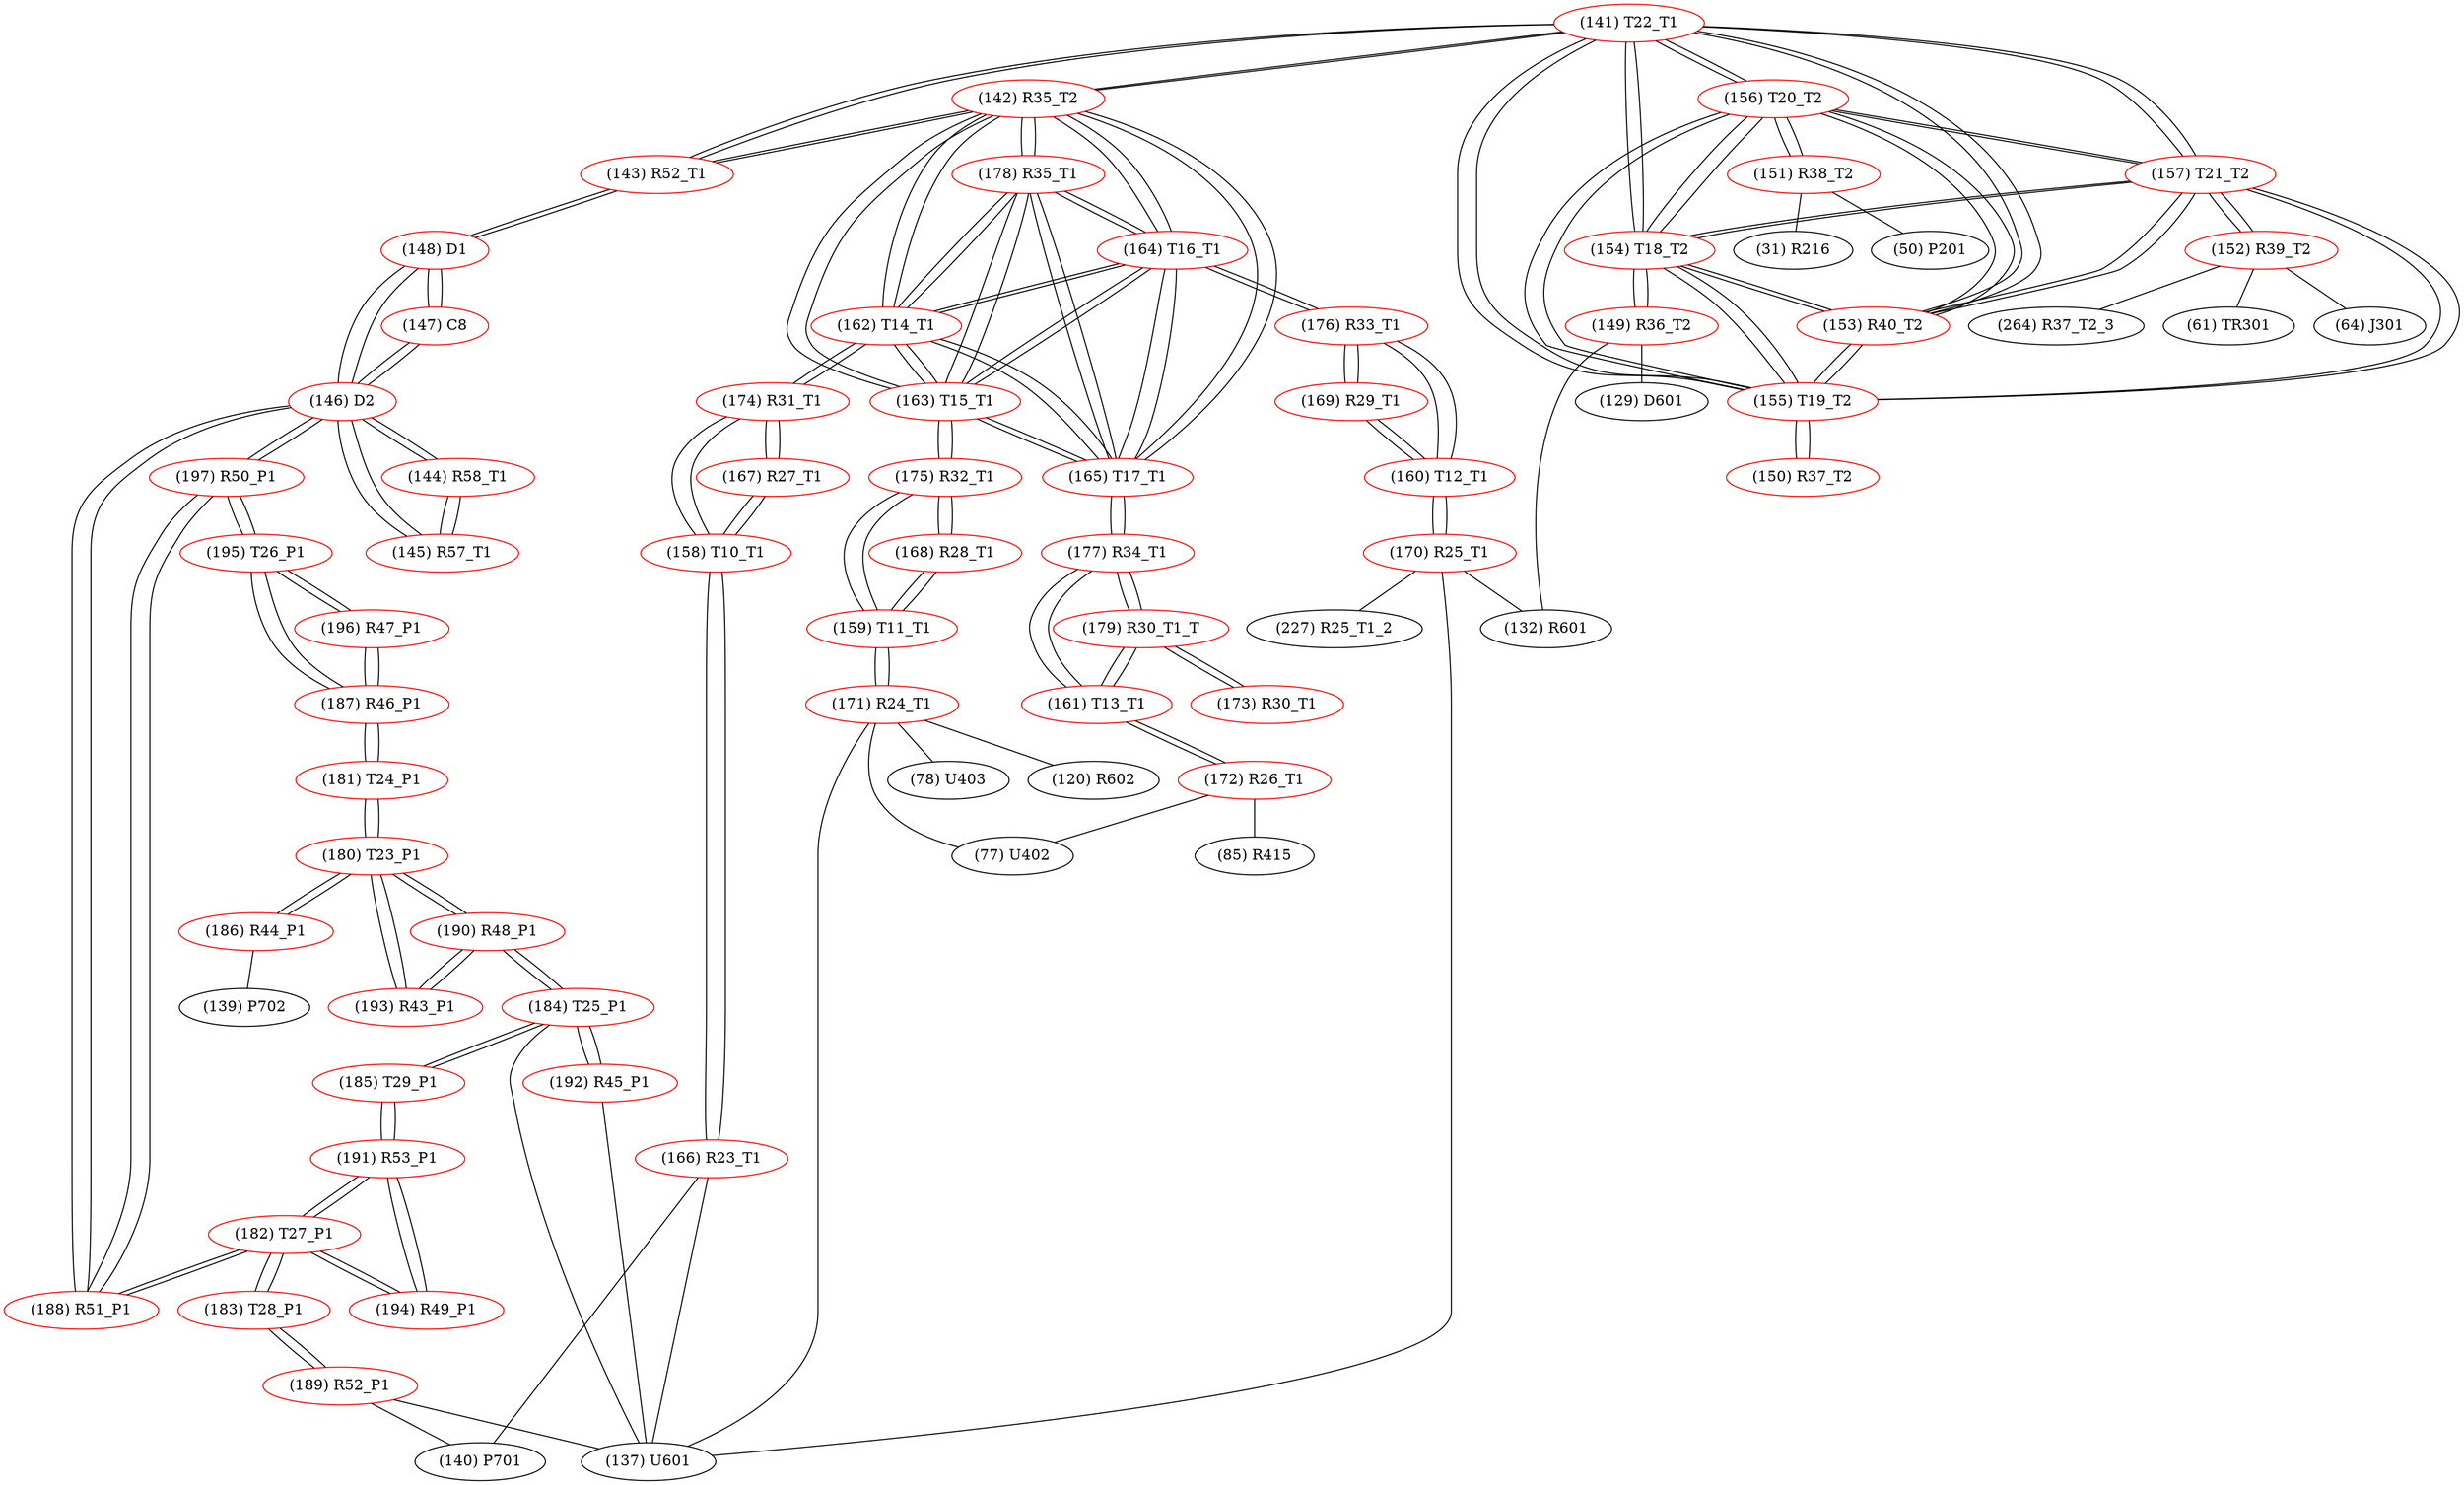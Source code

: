 graph {
	141 [label="(141) T22_T1" color=red]
	142 [label="(142) R35_T2"]
	143 [label="(143) R52_T1"]
	156 [label="(156) T20_T2"]
	157 [label="(157) T21_T2"]
	155 [label="(155) T19_T2"]
	153 [label="(153) R40_T2"]
	154 [label="(154) T18_T2"]
	142 [label="(142) R35_T2" color=red]
	143 [label="(143) R52_T1"]
	141 [label="(141) T22_T1"]
	162 [label="(162) T14_T1"]
	163 [label="(163) T15_T1"]
	165 [label="(165) T17_T1"]
	164 [label="(164) T16_T1"]
	178 [label="(178) R35_T1"]
	143 [label="(143) R52_T1" color=red]
	148 [label="(148) D1"]
	142 [label="(142) R35_T2"]
	141 [label="(141) T22_T1"]
	144 [label="(144) R58_T1" color=red]
	145 [label="(145) R57_T1"]
	146 [label="(146) D2"]
	145 [label="(145) R57_T1" color=red]
	146 [label="(146) D2"]
	144 [label="(144) R58_T1"]
	146 [label="(146) D2" color=red]
	148 [label="(148) D1"]
	147 [label="(147) C8"]
	145 [label="(145) R57_T1"]
	144 [label="(144) R58_T1"]
	188 [label="(188) R51_P1"]
	197 [label="(197) R50_P1"]
	147 [label="(147) C8" color=red]
	148 [label="(148) D1"]
	146 [label="(146) D2"]
	148 [label="(148) D1" color=red]
	146 [label="(146) D2"]
	147 [label="(147) C8"]
	143 [label="(143) R52_T1"]
	149 [label="(149) R36_T2" color=red]
	129 [label="(129) D601"]
	132 [label="(132) R601"]
	154 [label="(154) T18_T2"]
	150 [label="(150) R37_T2" color=red]
	155 [label="(155) T19_T2"]
	151 [label="(151) R38_T2" color=red]
	50 [label="(50) P201"]
	31 [label="(31) R216"]
	156 [label="(156) T20_T2"]
	152 [label="(152) R39_T2" color=red]
	61 [label="(61) TR301"]
	64 [label="(64) J301"]
	264 [label="(264) R37_T2_3"]
	157 [label="(157) T21_T2"]
	153 [label="(153) R40_T2" color=red]
	156 [label="(156) T20_T2"]
	157 [label="(157) T21_T2"]
	155 [label="(155) T19_T2"]
	141 [label="(141) T22_T1"]
	154 [label="(154) T18_T2"]
	154 [label="(154) T18_T2" color=red]
	156 [label="(156) T20_T2"]
	157 [label="(157) T21_T2"]
	155 [label="(155) T19_T2"]
	153 [label="(153) R40_T2"]
	141 [label="(141) T22_T1"]
	149 [label="(149) R36_T2"]
	155 [label="(155) T19_T2" color=red]
	156 [label="(156) T20_T2"]
	157 [label="(157) T21_T2"]
	153 [label="(153) R40_T2"]
	141 [label="(141) T22_T1"]
	154 [label="(154) T18_T2"]
	150 [label="(150) R37_T2"]
	156 [label="(156) T20_T2" color=red]
	157 [label="(157) T21_T2"]
	155 [label="(155) T19_T2"]
	153 [label="(153) R40_T2"]
	141 [label="(141) T22_T1"]
	154 [label="(154) T18_T2"]
	151 [label="(151) R38_T2"]
	157 [label="(157) T21_T2" color=red]
	156 [label="(156) T20_T2"]
	155 [label="(155) T19_T2"]
	153 [label="(153) R40_T2"]
	141 [label="(141) T22_T1"]
	154 [label="(154) T18_T2"]
	152 [label="(152) R39_T2"]
	158 [label="(158) T10_T1" color=red]
	166 [label="(166) R23_T1"]
	174 [label="(174) R31_T1"]
	167 [label="(167) R27_T1"]
	159 [label="(159) T11_T1" color=red]
	171 [label="(171) R24_T1"]
	175 [label="(175) R32_T1"]
	168 [label="(168) R28_T1"]
	160 [label="(160) T12_T1" color=red]
	176 [label="(176) R33_T1"]
	169 [label="(169) R29_T1"]
	170 [label="(170) R25_T1"]
	161 [label="(161) T13_T1" color=red]
	177 [label="(177) R34_T1"]
	179 [label="(179) R30_T1_T"]
	172 [label="(172) R26_T1"]
	162 [label="(162) T14_T1" color=red]
	163 [label="(163) T15_T1"]
	165 [label="(165) T17_T1"]
	164 [label="(164) T16_T1"]
	178 [label="(178) R35_T1"]
	142 [label="(142) R35_T2"]
	174 [label="(174) R31_T1"]
	163 [label="(163) T15_T1" color=red]
	162 [label="(162) T14_T1"]
	165 [label="(165) T17_T1"]
	164 [label="(164) T16_T1"]
	178 [label="(178) R35_T1"]
	142 [label="(142) R35_T2"]
	175 [label="(175) R32_T1"]
	164 [label="(164) T16_T1" color=red]
	162 [label="(162) T14_T1"]
	163 [label="(163) T15_T1"]
	165 [label="(165) T17_T1"]
	178 [label="(178) R35_T1"]
	142 [label="(142) R35_T2"]
	176 [label="(176) R33_T1"]
	165 [label="(165) T17_T1" color=red]
	162 [label="(162) T14_T1"]
	163 [label="(163) T15_T1"]
	164 [label="(164) T16_T1"]
	178 [label="(178) R35_T1"]
	142 [label="(142) R35_T2"]
	177 [label="(177) R34_T1"]
	166 [label="(166) R23_T1" color=red]
	137 [label="(137) U601"]
	140 [label="(140) P701"]
	158 [label="(158) T10_T1"]
	167 [label="(167) R27_T1" color=red]
	174 [label="(174) R31_T1"]
	158 [label="(158) T10_T1"]
	168 [label="(168) R28_T1" color=red]
	175 [label="(175) R32_T1"]
	159 [label="(159) T11_T1"]
	169 [label="(169) R29_T1" color=red]
	176 [label="(176) R33_T1"]
	160 [label="(160) T12_T1"]
	170 [label="(170) R25_T1" color=red]
	137 [label="(137) U601"]
	132 [label="(132) R601"]
	227 [label="(227) R25_T1_2"]
	160 [label="(160) T12_T1"]
	171 [label="(171) R24_T1" color=red]
	78 [label="(78) U403"]
	137 [label="(137) U601"]
	120 [label="(120) R602"]
	77 [label="(77) U402"]
	159 [label="(159) T11_T1"]
	172 [label="(172) R26_T1" color=red]
	85 [label="(85) R415"]
	77 [label="(77) U402"]
	161 [label="(161) T13_T1"]
	173 [label="(173) R30_T1" color=red]
	179 [label="(179) R30_T1_T"]
	174 [label="(174) R31_T1" color=red]
	167 [label="(167) R27_T1"]
	158 [label="(158) T10_T1"]
	162 [label="(162) T14_T1"]
	175 [label="(175) R32_T1" color=red]
	163 [label="(163) T15_T1"]
	159 [label="(159) T11_T1"]
	168 [label="(168) R28_T1"]
	176 [label="(176) R33_T1" color=red]
	164 [label="(164) T16_T1"]
	169 [label="(169) R29_T1"]
	160 [label="(160) T12_T1"]
	177 [label="(177) R34_T1" color=red]
	165 [label="(165) T17_T1"]
	161 [label="(161) T13_T1"]
	179 [label="(179) R30_T1_T"]
	178 [label="(178) R35_T1" color=red]
	162 [label="(162) T14_T1"]
	163 [label="(163) T15_T1"]
	165 [label="(165) T17_T1"]
	164 [label="(164) T16_T1"]
	142 [label="(142) R35_T2"]
	179 [label="(179) R30_T1_T" color=red]
	161 [label="(161) T13_T1"]
	177 [label="(177) R34_T1"]
	173 [label="(173) R30_T1"]
	180 [label="(180) T23_P1" color=red]
	190 [label="(190) R48_P1"]
	193 [label="(193) R43_P1"]
	181 [label="(181) T24_P1"]
	186 [label="(186) R44_P1"]
	181 [label="(181) T24_P1" color=red]
	187 [label="(187) R46_P1"]
	180 [label="(180) T23_P1"]
	182 [label="(182) T27_P1" color=red]
	188 [label="(188) R51_P1"]
	183 [label="(183) T28_P1"]
	191 [label="(191) R53_P1"]
	194 [label="(194) R49_P1"]
	183 [label="(183) T28_P1" color=red]
	189 [label="(189) R52_P1"]
	182 [label="(182) T27_P1"]
	184 [label="(184) T25_P1" color=red]
	185 [label="(185) T29_P1"]
	190 [label="(190) R48_P1"]
	192 [label="(192) R45_P1"]
	137 [label="(137) U601"]
	185 [label="(185) T29_P1" color=red]
	184 [label="(184) T25_P1"]
	191 [label="(191) R53_P1"]
	186 [label="(186) R44_P1" color=red]
	139 [label="(139) P702"]
	180 [label="(180) T23_P1"]
	187 [label="(187) R46_P1" color=red]
	195 [label="(195) T26_P1"]
	196 [label="(196) R47_P1"]
	181 [label="(181) T24_P1"]
	188 [label="(188) R51_P1" color=red]
	182 [label="(182) T27_P1"]
	197 [label="(197) R50_P1"]
	146 [label="(146) D2"]
	189 [label="(189) R52_P1" color=red]
	140 [label="(140) P701"]
	137 [label="(137) U601"]
	183 [label="(183) T28_P1"]
	190 [label="(190) R48_P1" color=red]
	184 [label="(184) T25_P1"]
	180 [label="(180) T23_P1"]
	193 [label="(193) R43_P1"]
	191 [label="(191) R53_P1" color=red]
	185 [label="(185) T29_P1"]
	182 [label="(182) T27_P1"]
	194 [label="(194) R49_P1"]
	192 [label="(192) R45_P1" color=red]
	184 [label="(184) T25_P1"]
	137 [label="(137) U601"]
	193 [label="(193) R43_P1" color=red]
	190 [label="(190) R48_P1"]
	180 [label="(180) T23_P1"]
	194 [label="(194) R49_P1" color=red]
	182 [label="(182) T27_P1"]
	191 [label="(191) R53_P1"]
	195 [label="(195) T26_P1" color=red]
	197 [label="(197) R50_P1"]
	187 [label="(187) R46_P1"]
	196 [label="(196) R47_P1"]
	196 [label="(196) R47_P1" color=red]
	195 [label="(195) T26_P1"]
	187 [label="(187) R46_P1"]
	197 [label="(197) R50_P1" color=red]
	195 [label="(195) T26_P1"]
	188 [label="(188) R51_P1"]
	146 [label="(146) D2"]
	141 -- 142
	141 -- 143
	141 -- 156
	141 -- 157
	141 -- 155
	141 -- 153
	141 -- 154
	142 -- 143
	142 -- 141
	142 -- 162
	142 -- 163
	142 -- 165
	142 -- 164
	142 -- 178
	143 -- 148
	143 -- 142
	143 -- 141
	144 -- 145
	144 -- 146
	145 -- 146
	145 -- 144
	146 -- 148
	146 -- 147
	146 -- 145
	146 -- 144
	146 -- 188
	146 -- 197
	147 -- 148
	147 -- 146
	148 -- 146
	148 -- 147
	148 -- 143
	149 -- 129
	149 -- 132
	149 -- 154
	150 -- 155
	151 -- 50
	151 -- 31
	151 -- 156
	152 -- 61
	152 -- 64
	152 -- 264
	152 -- 157
	153 -- 156
	153 -- 157
	153 -- 155
	153 -- 141
	153 -- 154
	154 -- 156
	154 -- 157
	154 -- 155
	154 -- 153
	154 -- 141
	154 -- 149
	155 -- 156
	155 -- 157
	155 -- 153
	155 -- 141
	155 -- 154
	155 -- 150
	156 -- 157
	156 -- 155
	156 -- 153
	156 -- 141
	156 -- 154
	156 -- 151
	157 -- 156
	157 -- 155
	157 -- 153
	157 -- 141
	157 -- 154
	157 -- 152
	158 -- 166
	158 -- 174
	158 -- 167
	159 -- 171
	159 -- 175
	159 -- 168
	160 -- 176
	160 -- 169
	160 -- 170
	161 -- 177
	161 -- 179
	161 -- 172
	162 -- 163
	162 -- 165
	162 -- 164
	162 -- 178
	162 -- 142
	162 -- 174
	163 -- 162
	163 -- 165
	163 -- 164
	163 -- 178
	163 -- 142
	163 -- 175
	164 -- 162
	164 -- 163
	164 -- 165
	164 -- 178
	164 -- 142
	164 -- 176
	165 -- 162
	165 -- 163
	165 -- 164
	165 -- 178
	165 -- 142
	165 -- 177
	166 -- 137
	166 -- 140
	166 -- 158
	167 -- 174
	167 -- 158
	168 -- 175
	168 -- 159
	169 -- 176
	169 -- 160
	170 -- 137
	170 -- 132
	170 -- 227
	170 -- 160
	171 -- 78
	171 -- 137
	171 -- 120
	171 -- 77
	171 -- 159
	172 -- 85
	172 -- 77
	172 -- 161
	173 -- 179
	174 -- 167
	174 -- 158
	174 -- 162
	175 -- 163
	175 -- 159
	175 -- 168
	176 -- 164
	176 -- 169
	176 -- 160
	177 -- 165
	177 -- 161
	177 -- 179
	178 -- 162
	178 -- 163
	178 -- 165
	178 -- 164
	178 -- 142
	179 -- 161
	179 -- 177
	179 -- 173
	180 -- 190
	180 -- 193
	180 -- 181
	180 -- 186
	181 -- 187
	181 -- 180
	182 -- 188
	182 -- 183
	182 -- 191
	182 -- 194
	183 -- 189
	183 -- 182
	184 -- 185
	184 -- 190
	184 -- 192
	184 -- 137
	185 -- 184
	185 -- 191
	186 -- 139
	186 -- 180
	187 -- 195
	187 -- 196
	187 -- 181
	188 -- 182
	188 -- 197
	188 -- 146
	189 -- 140
	189 -- 137
	189 -- 183
	190 -- 184
	190 -- 180
	190 -- 193
	191 -- 185
	191 -- 182
	191 -- 194
	192 -- 184
	192 -- 137
	193 -- 190
	193 -- 180
	194 -- 182
	194 -- 191
	195 -- 197
	195 -- 187
	195 -- 196
	196 -- 195
	196 -- 187
	197 -- 195
	197 -- 188
	197 -- 146
}